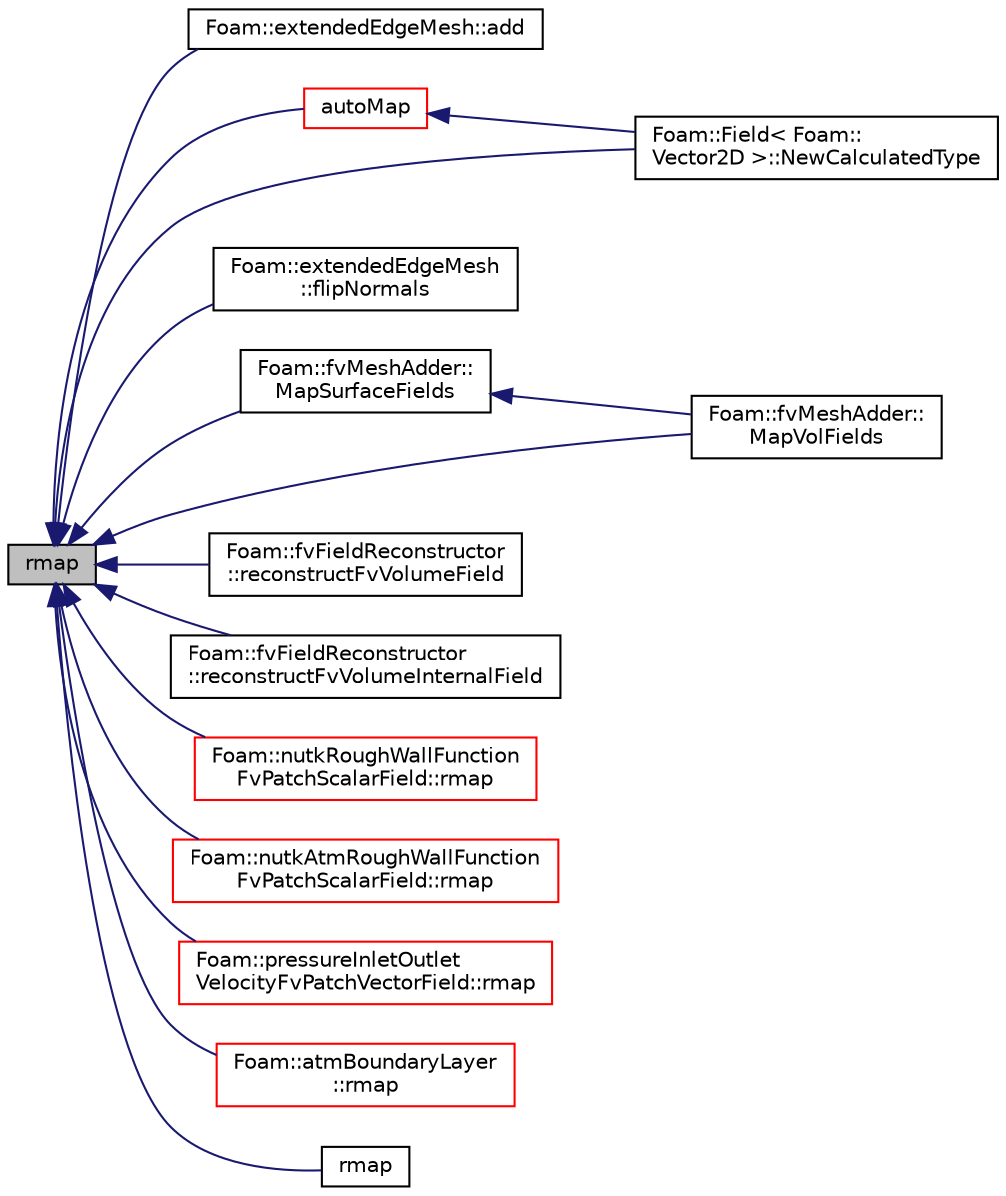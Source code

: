 digraph "rmap"
{
  bgcolor="transparent";
  edge [fontname="Helvetica",fontsize="10",labelfontname="Helvetica",labelfontsize="10"];
  node [fontname="Helvetica",fontsize="10",shape=record];
  rankdir="LR";
  Node1 [label="rmap",height=0.2,width=0.4,color="black", fillcolor="grey75", style="filled", fontcolor="black"];
  Node1 -> Node2 [dir="back",color="midnightblue",fontsize="10",style="solid",fontname="Helvetica"];
  Node2 [label="Foam::extendedEdgeMesh::add",height=0.2,width=0.4,color="black",URL="$a00705.html#af07e0aa40a7a71b92a74dd6b77a44ad3",tooltip="Add extendedEdgeMesh. No filtering of duplicates. "];
  Node1 -> Node3 [dir="back",color="midnightblue",fontsize="10",style="solid",fontname="Helvetica"];
  Node3 [label="autoMap",height=0.2,width=0.4,color="red",URL="$a00760.html#a4e1ad0c02ab6adecdf8edff203159e4c",tooltip="Map from self. "];
  Node3 -> Node4 [dir="back",color="midnightblue",fontsize="10",style="solid",fontname="Helvetica"];
  Node4 [label="Foam::Field\< Foam::\lVector2D \>::NewCalculatedType",height=0.2,width=0.4,color="black",URL="$a00760.html#ae6bdf47436f49314cb0fc784144bf18f",tooltip="Return a pointer to a new calculatedFvPatchFieldField created on. "];
  Node1 -> Node5 [dir="back",color="midnightblue",fontsize="10",style="solid",fontname="Helvetica"];
  Node5 [label="Foam::extendedEdgeMesh\l::flipNormals",height=0.2,width=0.4,color="black",URL="$a00705.html#ace7a4ec5b5de12179b1d4194ea408066",tooltip="Flip normals. All concave become convex, all internal external. "];
  Node1 -> Node6 [dir="back",color="midnightblue",fontsize="10",style="solid",fontname="Helvetica"];
  Node6 [label="Foam::fvMeshAdder::\lMapSurfaceFields",height=0.2,width=0.4,color="black",URL="$a00889.html#ac922e4c0c5c9f6ad9cca372ef61c0da5",tooltip="Map all surfaceFields of Type. "];
  Node6 -> Node7 [dir="back",color="midnightblue",fontsize="10",style="solid",fontname="Helvetica"];
  Node7 [label="Foam::fvMeshAdder::\lMapVolFields",height=0.2,width=0.4,color="black",URL="$a00889.html#a46a9dc762edc65a8de2d5f8e47dca058",tooltip="Map all volFields of Type. "];
  Node1 -> Node7 [dir="back",color="midnightblue",fontsize="10",style="solid",fontname="Helvetica"];
  Node1 -> Node4 [dir="back",color="midnightblue",fontsize="10",style="solid",fontname="Helvetica"];
  Node1 -> Node8 [dir="back",color="midnightblue",fontsize="10",style="solid",fontname="Helvetica"];
  Node8 [label="Foam::fvFieldReconstructor\l::reconstructFvVolumeField",height=0.2,width=0.4,color="black",URL="$a00886.html#a33d963f99a1f6f079f1448ed107a5114"];
  Node1 -> Node9 [dir="back",color="midnightblue",fontsize="10",style="solid",fontname="Helvetica"];
  Node9 [label="Foam::fvFieldReconstructor\l::reconstructFvVolumeInternalField",height=0.2,width=0.4,color="black",URL="$a00886.html#a8b4b44f2c02fd0fa32882f63ca1facbc"];
  Node1 -> Node10 [dir="back",color="midnightblue",fontsize="10",style="solid",fontname="Helvetica"];
  Node10 [label="Foam::nutkRoughWallFunction\lFvPatchScalarField::rmap",height=0.2,width=0.4,color="red",URL="$a01720.html#a713277715ccc0a5ef466b0516d44731f",tooltip="Reverse map the given fvPatchField onto this fvPatchField. "];
  Node1 -> Node11 [dir="back",color="midnightblue",fontsize="10",style="solid",fontname="Helvetica"];
  Node11 [label="Foam::nutkAtmRoughWallFunction\lFvPatchScalarField::rmap",height=0.2,width=0.4,color="red",URL="$a01718.html#a713277715ccc0a5ef466b0516d44731f",tooltip="Reverse map the given fvPatchField onto this fvPatchField. "];
  Node1 -> Node12 [dir="back",color="midnightblue",fontsize="10",style="solid",fontname="Helvetica"];
  Node12 [label="Foam::pressureInletOutlet\lVelocityFvPatchVectorField::rmap",height=0.2,width=0.4,color="red",URL="$a02006.html#a4fe41b169c41bfcd4311c1d1e27a96ed",tooltip="Reverse map the given fvPatchField onto this fvPatchField. "];
  Node1 -> Node13 [dir="back",color="midnightblue",fontsize="10",style="solid",fontname="Helvetica"];
  Node13 [label="Foam::atmBoundaryLayer\l::rmap",height=0.2,width=0.4,color="red",URL="$a00073.html#a670094b08fb7f2e53678b72397f942f3",tooltip="Reverse map the given fvPatchField onto this fvPatchField. "];
  Node1 -> Node14 [dir="back",color="midnightblue",fontsize="10",style="solid",fontname="Helvetica"];
  Node14 [label="rmap",height=0.2,width=0.4,color="black",URL="$a00760.html#aeacbc1a73dee573dc0de1e9a31b70c86",tooltip="1 to 1 reverse-map from the given tmp field "];
}
